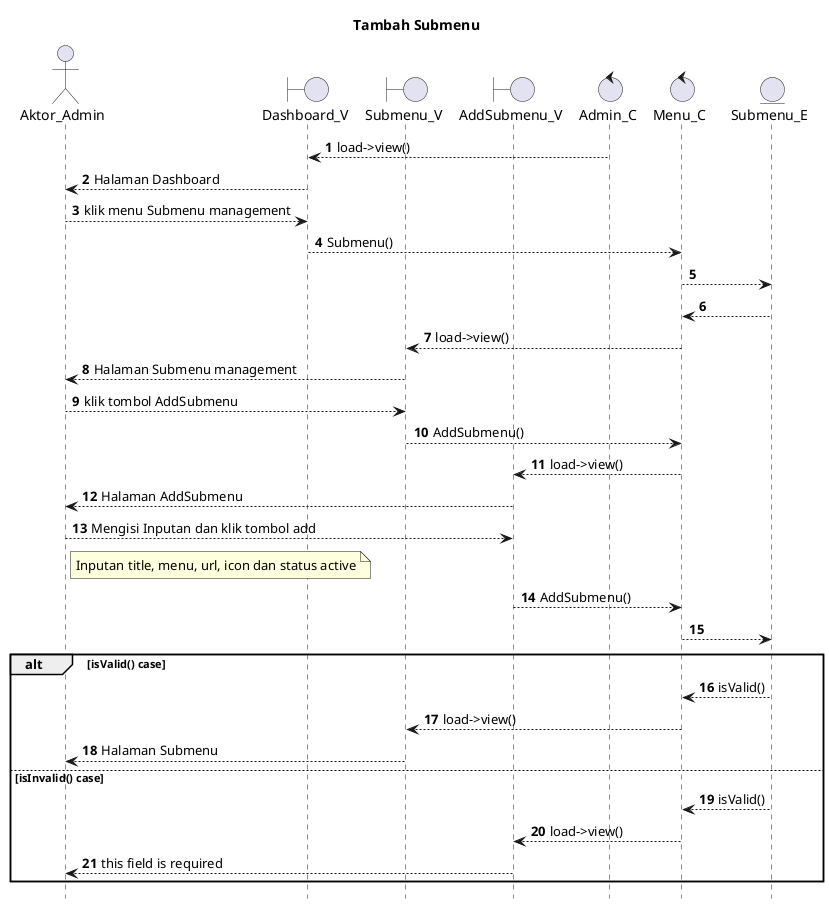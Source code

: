 @startuml

autonumber
hide footbox
title Tambah Submenu

Actor Aktor_Admin
boundary Dashboard_V
boundary Submenu_V
boundary AddSubmenu_V
control Admin_C
control Menu_C
Entity Submenu_E

Admin_C --> Dashboard_V: load->view()
Dashboard_V --> Aktor_Admin: Halaman Dashboard
Aktor_Admin --> Dashboard_V: klik menu Submenu management
Dashboard_V --> Menu_C: Submenu()
Menu_C --> Submenu_E:
    
    Submenu_E --> Menu_C:
    Menu_C --> Submenu_V: load->view()
    Submenu_V --> Aktor_Admin: Halaman Submenu management

Aktor_Admin --> Submenu_V: klik tombol AddSubmenu
Submenu_V --> Menu_C: AddSubmenu()
Menu_C --> AddSubmenu_V: load->view()
AddSubmenu_V --> Aktor_Admin: Halaman AddSubmenu

Aktor_Admin --> AddSubmenu_V: Mengisi Inputan dan klik tombol add
    note right of Aktor_Admin
        Inputan title, menu, url, icon dan status active
            end note
AddSubmenu_V --> Menu_C: AddSubmenu()
Menu_C --> Submenu_E:

alt isValid() case
    
    Submenu_E --> Menu_C: isValid()
    Menu_C --> Submenu_V: load->view()
    Submenu_V --> Aktor_Admin: Halaman Submenu

else isInvalid() case
    
    Submenu_E --> Menu_C: isValid()
    Menu_C --> AddSubmenu_V: load->view()
    AddSubmenu_V --> Aktor_Admin: this field is required

end
@enduml